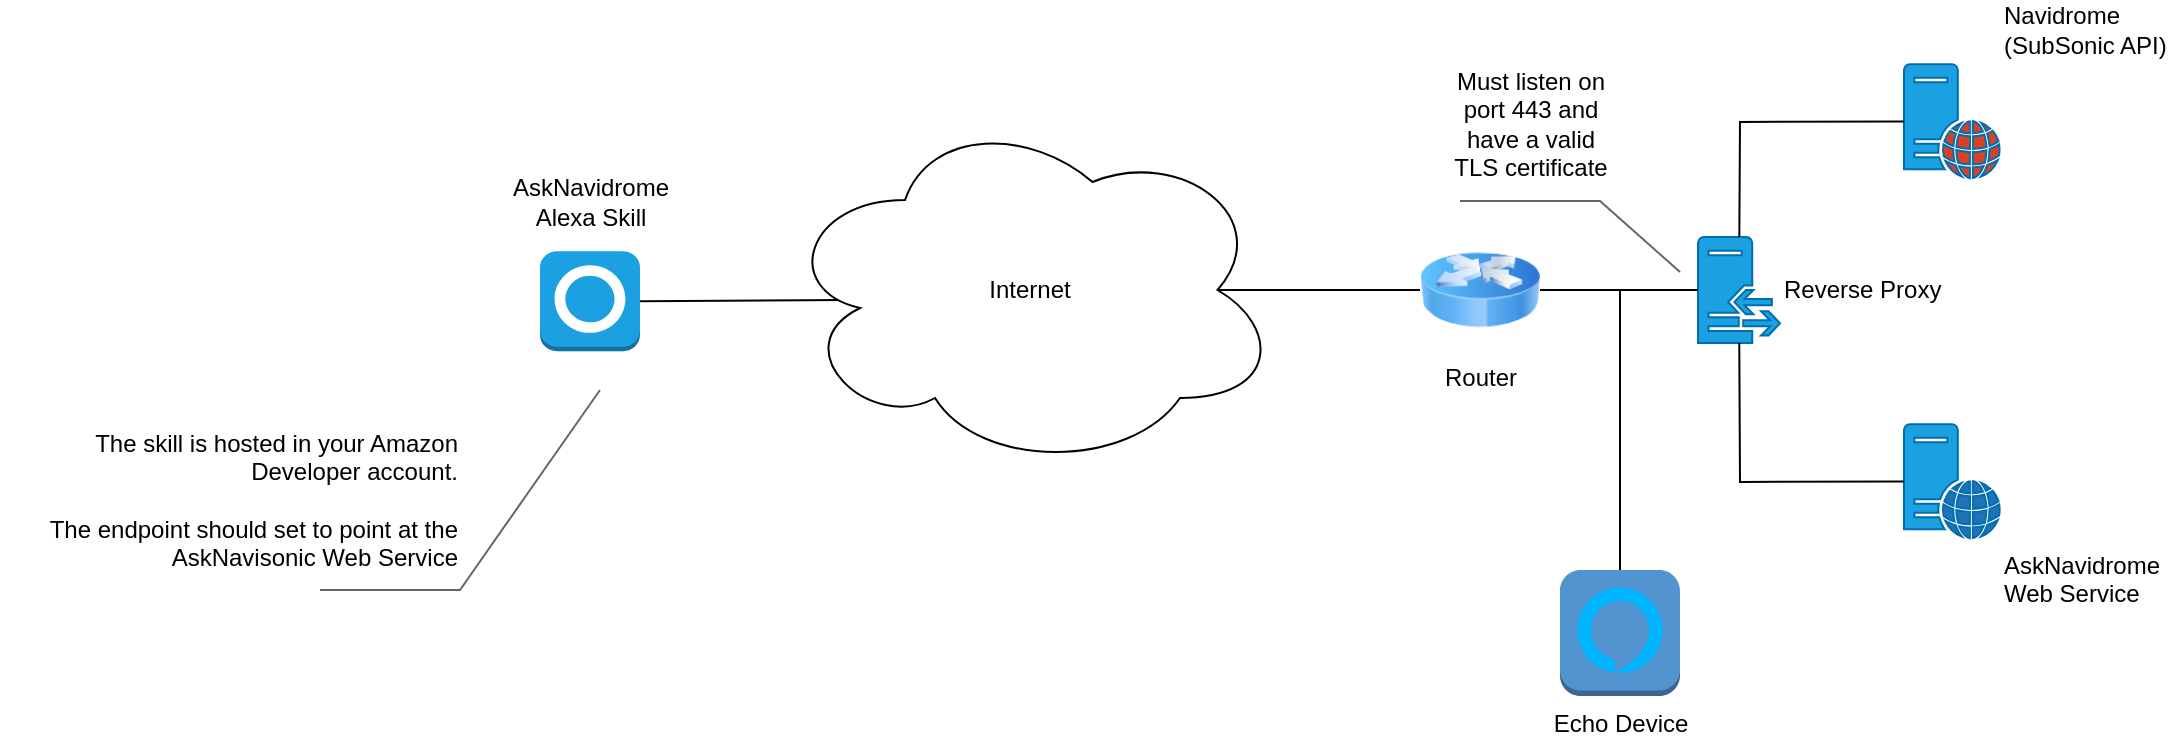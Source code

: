<mxfile version="20.2.3" type="device"><diagram id="91f34WGdwANRlc_FxEr9" name="Page-1"><mxGraphModel dx="1422" dy="878" grid="1" gridSize="10" guides="1" tooltips="1" connect="1" arrows="1" fold="1" page="1" pageScale="1" pageWidth="1169" pageHeight="827" math="0" shadow="0"><root><mxCell id="0"/><mxCell id="1" parent="0"/><mxCell id="0OyWA_mQ1N7pJAdw3eWS-2" value="AskNavidrome&lt;br&gt;Alexa Skill" style="outlineConnect=0;dashed=0;verticalLabelPosition=top;verticalAlign=middle;align=center;html=1;shape=mxgraph.aws3.alexa_skill;fillColor=#1ba1e2;labelPosition=center;fontColor=#000000;strokeColor=#006EAF;" parent="1" vertex="1"><mxGeometry x="270" y="320.6" width="50" height="50" as="geometry"/></mxCell><mxCell id="0OyWA_mQ1N7pJAdw3eWS-5" value="" style="endArrow=none;html=1;rounded=0;entryX=1;entryY=0.5;entryDx=0;entryDy=0;entryPerimeter=0;exitX=0.132;exitY=0.528;exitDx=0;exitDy=0;exitPerimeter=0;" parent="1" source="cHXQmgyqVN5EW1MT0kOj-6" target="0OyWA_mQ1N7pJAdw3eWS-2" edge="1"><mxGeometry width="50" height="50" relative="1" as="geometry"><mxPoint x="360" y="346" as="sourcePoint"/><mxPoint x="345" y="625" as="targetPoint"/></mxGeometry></mxCell><mxCell id="0OyWA_mQ1N7pJAdw3eWS-7" value="" style="strokeWidth=1;shadow=0;dashed=0;align=left;html=1;shape=mxgraph.mockup.text.callout;linkText=;textSize=17;textColor=#666666;callDir=SW;callStyle=line;fontSize=17;fontColor=#666666;align=left;verticalAlign=bottom;strokeColor=#666666;" parent="1" vertex="1"><mxGeometry x="160" y="390" width="140" height="100" as="geometry"/></mxCell><mxCell id="0OyWA_mQ1N7pJAdw3eWS-11" value="The skill is hosted in your Amazon&lt;br&gt;Developer account.&lt;br&gt;&lt;br&gt;The endpoint should set to point at the&lt;br&gt;AskNavisonic Web Service" style="text;html=1;resizable=0;autosize=1;align=right;verticalAlign=middle;points=[];fillColor=none;strokeColor=none;rounded=0;rotation=0;" parent="1" vertex="1"><mxGeometry y="400" width="230" height="90" as="geometry"/></mxCell><mxCell id="0OyWA_mQ1N7pJAdw3eWS-13" value="" style="strokeWidth=1;shadow=0;dashed=0;align=center;html=1;shape=mxgraph.mockup.text.callout;linkText=;textSize=17;textColor=#666666;callDir=NW;callStyle=line;fontSize=17;fontColor=#666666;align=left;verticalAlign=top;strokeColor=#666666;" parent="1" vertex="1"><mxGeometry x="730" y="270" width="110" height="61" as="geometry"/></mxCell><mxCell id="cHXQmgyqVN5EW1MT0kOj-6" value="Internet" style="ellipse;shape=cloud;whiteSpace=wrap;html=1;" parent="1" vertex="1"><mxGeometry x="390" y="250" width="250" height="180" as="geometry"/></mxCell><mxCell id="cHXQmgyqVN5EW1MT0kOj-8" value="Must listen on&lt;br&gt;port 443 and&lt;br&gt;have a valid &lt;br&gt;TLS certificate" style="text;html=1;resizable=0;autosize=1;align=center;verticalAlign=middle;points=[];fillColor=none;strokeColor=none;rounded=0;" parent="1" vertex="1"><mxGeometry x="720" y="227.1" width="90" height="60" as="geometry"/></mxCell><mxCell id="wvcDHBgtEHK_91g8SSCn-1" value="Router" style="image;html=1;image=img/lib/clip_art/networking/Router_Icon_128x128.png;labelBackgroundColor=none;" vertex="1" parent="1"><mxGeometry x="710" y="310" width="60" height="60" as="geometry"/></mxCell><mxCell id="wvcDHBgtEHK_91g8SSCn-2" value="Reverse Proxy" style="sketch=0;pointerEvents=1;shadow=0;dashed=0;html=1;strokeColor=#006EAF;fillColor=#1ba1e2;labelPosition=right;verticalLabelPosition=middle;verticalAlign=middle;outlineConnect=0;align=left;shape=mxgraph.office.servers.reverse_proxy;fontColor=#000000;" vertex="1" parent="1"><mxGeometry x="849" y="313.5" width="41" height="53" as="geometry"/></mxCell><mxCell id="wvcDHBgtEHK_91g8SSCn-3" value="Echo Device" style="outlineConnect=0;dashed=0;verticalLabelPosition=bottom;verticalAlign=top;align=center;html=1;shape=mxgraph.aws3.alexa_voice_service;fillColor=#5294CF;gradientColor=none;" vertex="1" parent="1"><mxGeometry x="780" y="480" width="60" height="63" as="geometry"/></mxCell><mxCell id="wvcDHBgtEHK_91g8SSCn-4" value="&lt;span style=&quot;color: rgb(0, 0, 0); text-align: left;&quot;&gt;AskNavidrome&lt;/span&gt;&lt;br style=&quot;color: rgb(0, 0, 0); text-align: left;&quot;&gt;&lt;span style=&quot;color: rgb(0, 0, 0); text-align: left;&quot;&gt;Web Service&lt;/span&gt;" style="sketch=0;pointerEvents=1;shadow=0;dashed=0;html=1;strokeColor=#006EAF;fillColor=#1ba1e2;labelPosition=right;verticalLabelPosition=bottom;verticalAlign=top;outlineConnect=0;align=left;shape=mxgraph.office.servers.web_server_blue;fontColor=#ffffff;" vertex="1" parent="1"><mxGeometry x="952" y="407.1" width="48" height="57" as="geometry"/></mxCell><mxCell id="wvcDHBgtEHK_91g8SSCn-6" value="&lt;span style=&quot;color: rgb(0, 0, 0); text-align: left;&quot;&gt;Navidrome&lt;/span&gt;&lt;br style=&quot;color: rgb(0, 0, 0); text-align: left;&quot;&gt;&lt;span style=&quot;color: rgb(0, 0, 0); text-align: left;&quot;&gt;(SubSonic API)&lt;/span&gt;" style="sketch=0;pointerEvents=1;shadow=0;dashed=0;html=1;strokeColor=#006EAF;fillColor=#1ba1e2;labelPosition=right;verticalLabelPosition=top;verticalAlign=bottom;outlineConnect=0;align=left;shape=mxgraph.office.servers.web_server_orange;fontColor=#ffffff;" vertex="1" parent="1"><mxGeometry x="952" y="227.1" width="48" height="57" as="geometry"/></mxCell><mxCell id="wvcDHBgtEHK_91g8SSCn-7" value="" style="endArrow=none;html=1;rounded=0;entryX=0.875;entryY=0.5;entryDx=0;entryDy=0;entryPerimeter=0;" edge="1" parent="1" source="wvcDHBgtEHK_91g8SSCn-1" target="cHXQmgyqVN5EW1MT0kOj-6"><mxGeometry width="50" height="50" relative="1" as="geometry"><mxPoint x="690" y="340" as="sourcePoint"/><mxPoint x="690" y="445.06" as="targetPoint"/></mxGeometry></mxCell><mxCell id="wvcDHBgtEHK_91g8SSCn-8" value="" style="endArrow=none;html=1;rounded=0;entryX=1;entryY=0.5;entryDx=0;entryDy=0;" edge="1" parent="1" source="wvcDHBgtEHK_91g8SSCn-2" target="wvcDHBgtEHK_91g8SSCn-1"><mxGeometry width="50" height="50" relative="1" as="geometry"><mxPoint x="720" y="350" as="sourcePoint"/><mxPoint x="618.75" y="350" as="targetPoint"/></mxGeometry></mxCell><mxCell id="wvcDHBgtEHK_91g8SSCn-9" value="" style="endArrow=none;html=1;rounded=0;" edge="1" parent="1" source="wvcDHBgtEHK_91g8SSCn-6" target="wvcDHBgtEHK_91g8SSCn-2"><mxGeometry width="50" height="50" relative="1" as="geometry"><mxPoint x="830" y="180" as="sourcePoint"/><mxPoint x="850" y="260" as="targetPoint"/><Array as="points"><mxPoint x="870" y="256"/></Array></mxGeometry></mxCell><mxCell id="wvcDHBgtEHK_91g8SSCn-10" value="" style="endArrow=none;html=1;rounded=0;" edge="1" parent="1" source="wvcDHBgtEHK_91g8SSCn-4" target="wvcDHBgtEHK_91g8SSCn-2"><mxGeometry width="50" height="50" relative="1" as="geometry"><mxPoint x="942.34" y="432.191" as="sourcePoint"/><mxPoint x="859.998" y="490" as="targetPoint"/><Array as="points"><mxPoint x="870" y="436"/></Array></mxGeometry></mxCell><mxCell id="wvcDHBgtEHK_91g8SSCn-11" value="" style="endArrow=none;html=1;rounded=0;entryX=1;entryY=0.5;entryDx=0;entryDy=0;exitX=0.5;exitY=0;exitDx=0;exitDy=0;exitPerimeter=0;" edge="1" parent="1" source="wvcDHBgtEHK_91g8SSCn-3" target="wvcDHBgtEHK_91g8SSCn-1"><mxGeometry width="50" height="50" relative="1" as="geometry"><mxPoint x="720" y="350" as="sourcePoint"/><mxPoint x="618.75" y="350" as="targetPoint"/><Array as="points"><mxPoint x="810" y="340"/></Array></mxGeometry></mxCell></root></mxGraphModel></diagram></mxfile>
